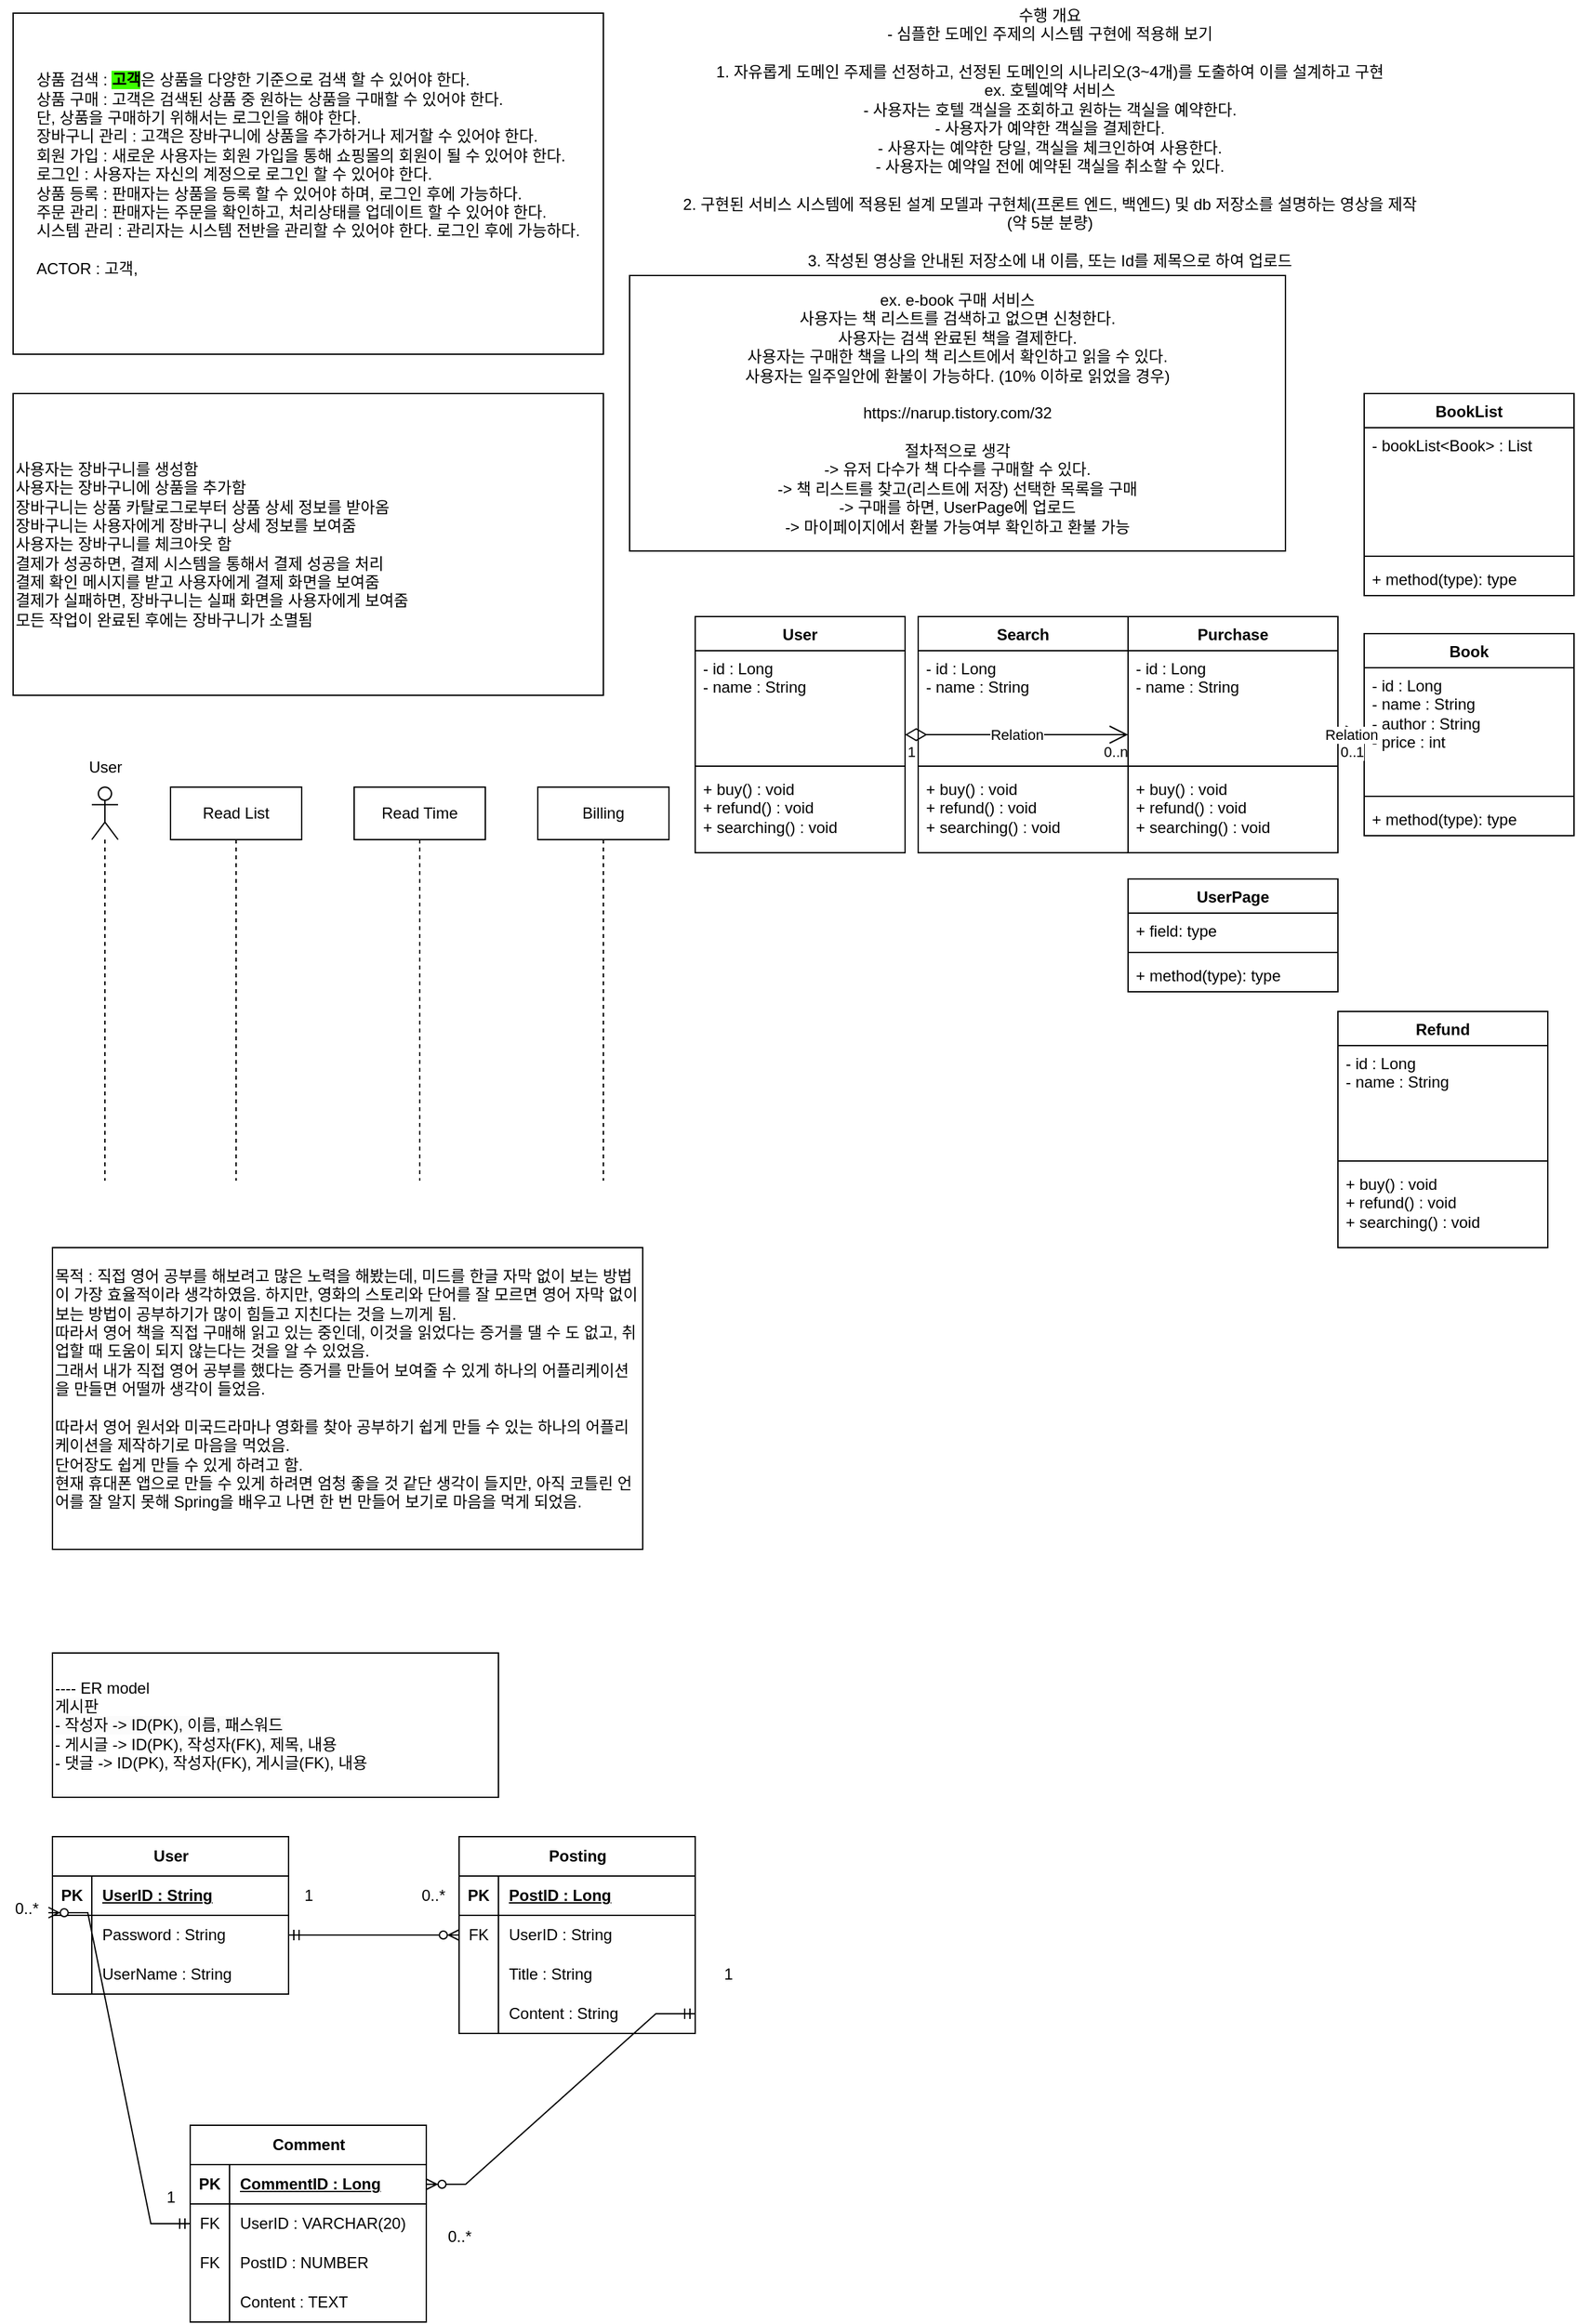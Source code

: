 <mxfile version="22.1.0" type="github">
  <diagram id="Ht1M8jgEwFfnCIfOTk4-" name="Page-1">
    <mxGraphModel dx="719" dy="732" grid="1" gridSize="10" guides="1" tooltips="1" connect="1" arrows="1" fold="1" page="1" pageScale="1" pageWidth="1169" pageHeight="827" math="0" shadow="0">
      <root>
        <mxCell id="0" />
        <mxCell id="1" parent="0" />
        <mxCell id="e8tlhrcb7yCJBZUDDpaf-1" value="&lt;div style=&quot;text-align: left;&quot;&gt;상품 검색 : &lt;b style=&quot;background-color: rgb(60, 255, 0);&quot;&gt;고객&lt;/b&gt;은 상품을 다양한 기준으로 검색 할 수 있어야 한다.&lt;/div&gt;&lt;div style=&quot;text-align: left;&quot;&gt;&lt;span style=&quot;background-color: initial;&quot;&gt;상품 구매 : 고객은 검색된 상품 중 원하는 상품을 구매할 수 있어야 한다.&lt;/span&gt;&lt;/div&gt;&lt;div style=&quot;text-align: left;&quot;&gt;&lt;span style=&quot;background-color: initial;&quot;&gt;단, 상품을 구매하기 위해서는 로그인을 해야 한다.&lt;/span&gt;&lt;/div&gt;&lt;div style=&quot;text-align: left;&quot;&gt;&lt;span style=&quot;background-color: initial;&quot;&gt;장바구니 관리 : 고객은 장바구니에 상품을 추가하거나 제거할 수 있어야 한다.&lt;/span&gt;&lt;/div&gt;&lt;div style=&quot;text-align: left;&quot;&gt;&lt;span style=&quot;background-color: initial;&quot;&gt;회원 가입 : 새로운 사용자는 회원 가입을 통해 쇼핑몰의 회원이 될 수 있어야 한다.&lt;/span&gt;&lt;/div&gt;&lt;div style=&quot;text-align: left;&quot;&gt;&lt;span style=&quot;background-color: initial;&quot;&gt;로그인 : 사용자는 자신의 계정으로 로그인 할 수 있어야 한다.&lt;/span&gt;&lt;/div&gt;&lt;div style=&quot;text-align: left;&quot;&gt;&lt;span style=&quot;background-color: initial;&quot;&gt;상품 등록 : 판매자는 상품을 등록 할 수 있어야 하며, 로그인 후에 가능하다.&lt;/span&gt;&lt;/div&gt;&lt;div style=&quot;text-align: left;&quot;&gt;주문 관리 : 판매자는 주문을 확인하고, 처리상태를 업데이트 할 수 있어야 한다.&lt;/div&gt;&lt;div style=&quot;text-align: left;&quot;&gt;시스템 관리 : 관리자는 시스템 전반을 관리할 수 있어야 한다. 로그인 후에 가능하다.&lt;/div&gt;&lt;div style=&quot;text-align: left;&quot;&gt;&lt;br&gt;&lt;/div&gt;&lt;div style=&quot;text-align: left;&quot;&gt;ACTOR : 고객,&amp;nbsp;&lt;/div&gt;&lt;div style=&quot;text-align: left;&quot;&gt;&lt;br&gt;&lt;/div&gt;" style="rounded=0;whiteSpace=wrap;html=1;" parent="1" vertex="1">
          <mxGeometry x="50" y="70" width="450" height="260" as="geometry" />
        </mxCell>
        <mxCell id="F7ZJ-oB4ErmjxCCrG8rz-1" value="&lt;div style=&quot;&quot;&gt;&lt;span style=&quot;background-color: initial;&quot;&gt;사용자는 장바구니를 생성함&lt;/span&gt;&lt;/div&gt;&lt;div style=&quot;&quot;&gt;&lt;span style=&quot;background-color: initial;&quot;&gt;사용자는 장바구니에 상품을 추가함&lt;/span&gt;&lt;/div&gt;&lt;div style=&quot;&quot;&gt;&lt;span style=&quot;background-color: initial;&quot;&gt;장바구니는 상품 카탈로그로부터 상품 상세 정보를 받아옴&lt;/span&gt;&lt;/div&gt;&lt;div style=&quot;&quot;&gt;&lt;span style=&quot;background-color: initial;&quot;&gt;장바구니는 사용자에게 장바구니 상세 정보를 보여줌&lt;/span&gt;&lt;/div&gt;&lt;div style=&quot;&quot;&gt;&lt;span style=&quot;background-color: initial;&quot;&gt;사용자는 장바구니를 체크아웃 함&lt;/span&gt;&lt;/div&gt;&lt;div style=&quot;&quot;&gt;&lt;span style=&quot;background-color: initial;&quot;&gt;결제가 성공하면, 결제 시스템을 통해서 결제 성공을 처리&lt;/span&gt;&lt;/div&gt;&lt;div style=&quot;&quot;&gt;&lt;span style=&quot;background-color: initial;&quot;&gt;결제 확인 메시지를 받고 사용자에게 결제 화면을 보여줌&lt;/span&gt;&lt;/div&gt;&lt;div style=&quot;&quot;&gt;&lt;span style=&quot;background-color: initial;&quot;&gt;결제가 실패하면, 장바구니는 실패 화면을 사용자에게 보여줌&lt;/span&gt;&lt;/div&gt;&lt;div style=&quot;&quot;&gt;&lt;span style=&quot;background-color: initial;&quot;&gt;모든 작업이 완료된 후에는 장바구니가 소멸됨&lt;/span&gt;&lt;/div&gt;" style="rounded=0;whiteSpace=wrap;html=1;align=left;" parent="1" vertex="1">
          <mxGeometry x="50" y="360" width="450" height="230" as="geometry" />
        </mxCell>
        <mxCell id="F7ZJ-oB4ErmjxCCrG8rz-2" value="" style="shape=umlLifeline;perimeter=lifelinePerimeter;whiteSpace=wrap;html=1;container=1;dropTarget=0;collapsible=0;recursiveResize=0;outlineConnect=0;portConstraint=eastwest;newEdgeStyle={&quot;curved&quot;:0,&quot;rounded&quot;:0};participant=umlActor;" parent="1" vertex="1">
          <mxGeometry x="110" y="660" width="20" height="300" as="geometry" />
        </mxCell>
        <mxCell id="F7ZJ-oB4ErmjxCCrG8rz-3" value="User" style="text;html=1;align=center;verticalAlign=middle;resizable=0;points=[];autosize=1;strokeColor=none;fillColor=none;" parent="1" vertex="1">
          <mxGeometry x="95" y="630" width="50" height="30" as="geometry" />
        </mxCell>
        <mxCell id="F7ZJ-oB4ErmjxCCrG8rz-4" value="Read List" style="shape=umlLifeline;perimeter=lifelinePerimeter;whiteSpace=wrap;html=1;container=1;dropTarget=0;collapsible=0;recursiveResize=0;outlineConnect=0;portConstraint=eastwest;newEdgeStyle={&quot;curved&quot;:0,&quot;rounded&quot;:0};" parent="1" vertex="1">
          <mxGeometry x="170" y="660" width="100" height="300" as="geometry" />
        </mxCell>
        <mxCell id="F7ZJ-oB4ErmjxCCrG8rz-5" value="Read Time" style="shape=umlLifeline;perimeter=lifelinePerimeter;whiteSpace=wrap;html=1;container=1;dropTarget=0;collapsible=0;recursiveResize=0;outlineConnect=0;portConstraint=eastwest;newEdgeStyle={&quot;curved&quot;:0,&quot;rounded&quot;:0};" parent="1" vertex="1">
          <mxGeometry x="310" y="660" width="100" height="300" as="geometry" />
        </mxCell>
        <mxCell id="F7ZJ-oB4ErmjxCCrG8rz-6" value="Billing" style="shape=umlLifeline;perimeter=lifelinePerimeter;whiteSpace=wrap;html=1;container=1;dropTarget=0;collapsible=0;recursiveResize=0;outlineConnect=0;portConstraint=eastwest;newEdgeStyle={&quot;curved&quot;:0,&quot;rounded&quot;:0};" parent="1" vertex="1">
          <mxGeometry x="450" y="660" width="100" height="300" as="geometry" />
        </mxCell>
        <mxCell id="F7ZJ-oB4ErmjxCCrG8rz-7" value="&lt;div style=&quot;&quot;&gt;&lt;span style=&quot;background-color: initial;&quot;&gt;목적 : 직접 영어 공부를 해보려고 많은 노력을 해봤는데, 미드를 한글 자막 없이 보는 방법이 가장 효율적이라 생각하였음. 하지만, 영화의 스토리와 단어를 잘 모르면 영어 자막 없이 보는 방법이 공부하기가 많이 힘들고 지친다는 것을 느끼게 됨.&lt;/span&gt;&lt;br&gt;&lt;/div&gt;&lt;div style=&quot;&quot;&gt;따라서 영어 책을 직접 구매해 읽고 있는 중인데, 이것을 읽었다는 증거를 댈 수 도 없고, 취업할 때 도움이 되지 않는다는 것을 알 수 있었음.&lt;/div&gt;&lt;div style=&quot;&quot;&gt;그래서 내가 직접 영어 공부를 했다는 증거를 만들어 보여줄 수 있게 하나의 어플리케이션을 만들면 어떨까 생각이 들었음.&lt;/div&gt;&lt;div style=&quot;&quot;&gt;&lt;br&gt;&lt;/div&gt;&lt;div style=&quot;&quot;&gt;따라서 영어 원서와 미국드라마나 영화를 찾아 공부하기 쉽게 만들 수 있는 하나의 어플리케이션을 제작하기로 마음을 먹었음.&lt;/div&gt;&lt;div style=&quot;&quot;&gt;단어장도 쉽게 만들 수 있게 하려고 함.&lt;/div&gt;&lt;div style=&quot;&quot;&gt;현재 휴대폰 앱으로 만들 수 있게 하려면 엄청 좋을 것 같단 생각이 들지만, 아직 코틀린 언어를 잘 알지 못해 Spring을 배우고 나면 한 번 만들어 보기로 마음을 먹게 되었음.&lt;/div&gt;&lt;div style=&quot;&quot;&gt;&lt;br&gt;&lt;/div&gt;" style="rounded=0;whiteSpace=wrap;html=1;align=left;" parent="1" vertex="1">
          <mxGeometry x="80" y="1011" width="450" height="230" as="geometry" />
        </mxCell>
        <mxCell id="a514tV2Zasep0FcYqCBT-2" value="---- ER model&lt;br&gt;&lt;span style=&quot;color: rgb(0, 0, 0); font-family: Helvetica; font-size: 12px; font-style: normal; font-variant-ligatures: normal; font-variant-caps: normal; font-weight: 400; letter-spacing: normal; orphans: 2; text-indent: 0px; text-transform: none; widows: 2; word-spacing: 0px; -webkit-text-stroke-width: 0px; background-color: rgb(251, 251, 251); text-decoration-thickness: initial; text-decoration-style: initial; text-decoration-color: initial; float: none; display: inline !important;&quot;&gt;게시판&lt;br&gt;- 작성자 -&amp;gt; ID(PK), 이름, 패스워드&lt;/span&gt;&lt;br&gt;- 게시글 -&amp;gt; ID(PK), 작성자(FK), 제목, 내용&lt;br&gt;- 댓글 -&amp;gt; ID(PK), 작성자(FK), 게시글(FK), 내용" style="whiteSpace=wrap;html=1;align=left;" parent="1" vertex="1">
          <mxGeometry x="80" y="1320" width="340" height="110" as="geometry" />
        </mxCell>
        <mxCell id="a514tV2Zasep0FcYqCBT-3" value="User" style="shape=table;startSize=30;container=1;collapsible=1;childLayout=tableLayout;fixedRows=1;rowLines=0;fontStyle=1;align=center;resizeLast=1;html=1;" parent="1" vertex="1">
          <mxGeometry x="80" y="1460" width="180" height="120" as="geometry" />
        </mxCell>
        <mxCell id="a514tV2Zasep0FcYqCBT-4" value="" style="shape=tableRow;horizontal=0;startSize=0;swimlaneHead=0;swimlaneBody=0;fillColor=none;collapsible=0;dropTarget=0;points=[[0,0.5],[1,0.5]];portConstraint=eastwest;top=0;left=0;right=0;bottom=1;" parent="a514tV2Zasep0FcYqCBT-3" vertex="1">
          <mxGeometry y="30" width="180" height="30" as="geometry" />
        </mxCell>
        <mxCell id="a514tV2Zasep0FcYqCBT-5" value="PK" style="shape=partialRectangle;connectable=0;fillColor=none;top=0;left=0;bottom=0;right=0;fontStyle=1;overflow=hidden;whiteSpace=wrap;html=1;" parent="a514tV2Zasep0FcYqCBT-4" vertex="1">
          <mxGeometry width="30" height="30" as="geometry">
            <mxRectangle width="30" height="30" as="alternateBounds" />
          </mxGeometry>
        </mxCell>
        <mxCell id="a514tV2Zasep0FcYqCBT-6" value="UserID : String" style="shape=partialRectangle;connectable=0;fillColor=none;top=0;left=0;bottom=0;right=0;align=left;spacingLeft=6;fontStyle=5;overflow=hidden;whiteSpace=wrap;html=1;" parent="a514tV2Zasep0FcYqCBT-4" vertex="1">
          <mxGeometry x="30" width="150" height="30" as="geometry">
            <mxRectangle width="150" height="30" as="alternateBounds" />
          </mxGeometry>
        </mxCell>
        <mxCell id="a514tV2Zasep0FcYqCBT-7" value="" style="shape=tableRow;horizontal=0;startSize=0;swimlaneHead=0;swimlaneBody=0;fillColor=none;collapsible=0;dropTarget=0;points=[[0,0.5],[1,0.5]];portConstraint=eastwest;top=0;left=0;right=0;bottom=0;" parent="a514tV2Zasep0FcYqCBT-3" vertex="1">
          <mxGeometry y="60" width="180" height="30" as="geometry" />
        </mxCell>
        <mxCell id="a514tV2Zasep0FcYqCBT-8" value="" style="shape=partialRectangle;connectable=0;fillColor=none;top=0;left=0;bottom=0;right=0;editable=1;overflow=hidden;whiteSpace=wrap;html=1;" parent="a514tV2Zasep0FcYqCBT-7" vertex="1">
          <mxGeometry width="30" height="30" as="geometry">
            <mxRectangle width="30" height="30" as="alternateBounds" />
          </mxGeometry>
        </mxCell>
        <mxCell id="a514tV2Zasep0FcYqCBT-9" value="Password : String" style="shape=partialRectangle;connectable=0;fillColor=none;top=0;left=0;bottom=0;right=0;align=left;spacingLeft=6;overflow=hidden;whiteSpace=wrap;html=1;" parent="a514tV2Zasep0FcYqCBT-7" vertex="1">
          <mxGeometry x="30" width="150" height="30" as="geometry">
            <mxRectangle width="150" height="30" as="alternateBounds" />
          </mxGeometry>
        </mxCell>
        <mxCell id="a514tV2Zasep0FcYqCBT-10" value="" style="shape=tableRow;horizontal=0;startSize=0;swimlaneHead=0;swimlaneBody=0;fillColor=none;collapsible=0;dropTarget=0;points=[[0,0.5],[1,0.5]];portConstraint=eastwest;top=0;left=0;right=0;bottom=0;" parent="a514tV2Zasep0FcYqCBT-3" vertex="1">
          <mxGeometry y="90" width="180" height="30" as="geometry" />
        </mxCell>
        <mxCell id="a514tV2Zasep0FcYqCBT-11" value="" style="shape=partialRectangle;connectable=0;fillColor=none;top=0;left=0;bottom=0;right=0;editable=1;overflow=hidden;whiteSpace=wrap;html=1;" parent="a514tV2Zasep0FcYqCBT-10" vertex="1">
          <mxGeometry width="30" height="30" as="geometry">
            <mxRectangle width="30" height="30" as="alternateBounds" />
          </mxGeometry>
        </mxCell>
        <mxCell id="a514tV2Zasep0FcYqCBT-12" value="UserName : String" style="shape=partialRectangle;connectable=0;fillColor=none;top=0;left=0;bottom=0;right=0;align=left;spacingLeft=6;overflow=hidden;whiteSpace=wrap;html=1;" parent="a514tV2Zasep0FcYqCBT-10" vertex="1">
          <mxGeometry x="30" width="150" height="30" as="geometry">
            <mxRectangle width="150" height="30" as="alternateBounds" />
          </mxGeometry>
        </mxCell>
        <mxCell id="a514tV2Zasep0FcYqCBT-19" value="Posting" style="shape=table;startSize=30;container=1;collapsible=1;childLayout=tableLayout;fixedRows=1;rowLines=0;fontStyle=1;align=center;resizeLast=1;html=1;" parent="1" vertex="1">
          <mxGeometry x="390" y="1460" width="180" height="150" as="geometry" />
        </mxCell>
        <mxCell id="a514tV2Zasep0FcYqCBT-20" value="" style="shape=tableRow;horizontal=0;startSize=0;swimlaneHead=0;swimlaneBody=0;fillColor=none;collapsible=0;dropTarget=0;points=[[0,0.5],[1,0.5]];portConstraint=eastwest;top=0;left=0;right=0;bottom=1;" parent="a514tV2Zasep0FcYqCBT-19" vertex="1">
          <mxGeometry y="30" width="180" height="30" as="geometry" />
        </mxCell>
        <mxCell id="a514tV2Zasep0FcYqCBT-21" value="PK" style="shape=partialRectangle;connectable=0;fillColor=none;top=0;left=0;bottom=0;right=0;fontStyle=1;overflow=hidden;whiteSpace=wrap;html=1;" parent="a514tV2Zasep0FcYqCBT-20" vertex="1">
          <mxGeometry width="30" height="30" as="geometry">
            <mxRectangle width="30" height="30" as="alternateBounds" />
          </mxGeometry>
        </mxCell>
        <mxCell id="a514tV2Zasep0FcYqCBT-22" value="PostID : Long" style="shape=partialRectangle;connectable=0;fillColor=none;top=0;left=0;bottom=0;right=0;align=left;spacingLeft=6;fontStyle=5;overflow=hidden;whiteSpace=wrap;html=1;" parent="a514tV2Zasep0FcYqCBT-20" vertex="1">
          <mxGeometry x="30" width="150" height="30" as="geometry">
            <mxRectangle width="150" height="30" as="alternateBounds" />
          </mxGeometry>
        </mxCell>
        <mxCell id="a514tV2Zasep0FcYqCBT-23" value="" style="shape=tableRow;horizontal=0;startSize=0;swimlaneHead=0;swimlaneBody=0;fillColor=none;collapsible=0;dropTarget=0;points=[[0,0.5],[1,0.5]];portConstraint=eastwest;top=0;left=0;right=0;bottom=0;" parent="a514tV2Zasep0FcYqCBT-19" vertex="1">
          <mxGeometry y="60" width="180" height="30" as="geometry" />
        </mxCell>
        <mxCell id="a514tV2Zasep0FcYqCBT-24" value="FK" style="shape=partialRectangle;connectable=0;fillColor=none;top=0;left=0;bottom=0;right=0;editable=1;overflow=hidden;whiteSpace=wrap;html=1;" parent="a514tV2Zasep0FcYqCBT-23" vertex="1">
          <mxGeometry width="30" height="30" as="geometry">
            <mxRectangle width="30" height="30" as="alternateBounds" />
          </mxGeometry>
        </mxCell>
        <mxCell id="a514tV2Zasep0FcYqCBT-25" value="UserID : String" style="shape=partialRectangle;connectable=0;fillColor=none;top=0;left=0;bottom=0;right=0;align=left;spacingLeft=6;overflow=hidden;whiteSpace=wrap;html=1;" parent="a514tV2Zasep0FcYqCBT-23" vertex="1">
          <mxGeometry x="30" width="150" height="30" as="geometry">
            <mxRectangle width="150" height="30" as="alternateBounds" />
          </mxGeometry>
        </mxCell>
        <mxCell id="a514tV2Zasep0FcYqCBT-26" value="" style="shape=tableRow;horizontal=0;startSize=0;swimlaneHead=0;swimlaneBody=0;fillColor=none;collapsible=0;dropTarget=0;points=[[0,0.5],[1,0.5]];portConstraint=eastwest;top=0;left=0;right=0;bottom=0;" parent="a514tV2Zasep0FcYqCBT-19" vertex="1">
          <mxGeometry y="90" width="180" height="30" as="geometry" />
        </mxCell>
        <mxCell id="a514tV2Zasep0FcYqCBT-27" value="" style="shape=partialRectangle;connectable=0;fillColor=none;top=0;left=0;bottom=0;right=0;editable=1;overflow=hidden;whiteSpace=wrap;html=1;" parent="a514tV2Zasep0FcYqCBT-26" vertex="1">
          <mxGeometry width="30" height="30" as="geometry">
            <mxRectangle width="30" height="30" as="alternateBounds" />
          </mxGeometry>
        </mxCell>
        <mxCell id="a514tV2Zasep0FcYqCBT-28" value="Title : String" style="shape=partialRectangle;connectable=0;fillColor=none;top=0;left=0;bottom=0;right=0;align=left;spacingLeft=6;overflow=hidden;whiteSpace=wrap;html=1;" parent="a514tV2Zasep0FcYqCBT-26" vertex="1">
          <mxGeometry x="30" width="150" height="30" as="geometry">
            <mxRectangle width="150" height="30" as="alternateBounds" />
          </mxGeometry>
        </mxCell>
        <mxCell id="a514tV2Zasep0FcYqCBT-29" style="shape=tableRow;horizontal=0;startSize=0;swimlaneHead=0;swimlaneBody=0;fillColor=none;collapsible=0;dropTarget=0;points=[[0,0.5],[1,0.5]];portConstraint=eastwest;top=0;left=0;right=0;bottom=0;" parent="a514tV2Zasep0FcYqCBT-19" vertex="1">
          <mxGeometry y="120" width="180" height="30" as="geometry" />
        </mxCell>
        <mxCell id="a514tV2Zasep0FcYqCBT-30" style="shape=partialRectangle;connectable=0;fillColor=none;top=0;left=0;bottom=0;right=0;editable=1;overflow=hidden;whiteSpace=wrap;html=1;" parent="a514tV2Zasep0FcYqCBT-29" vertex="1">
          <mxGeometry width="30" height="30" as="geometry">
            <mxRectangle width="30" height="30" as="alternateBounds" />
          </mxGeometry>
        </mxCell>
        <mxCell id="a514tV2Zasep0FcYqCBT-31" value="Content : String" style="shape=partialRectangle;connectable=0;fillColor=none;top=0;left=0;bottom=0;right=0;align=left;spacingLeft=6;overflow=hidden;whiteSpace=wrap;html=1;" parent="a514tV2Zasep0FcYqCBT-29" vertex="1">
          <mxGeometry x="30" width="150" height="30" as="geometry">
            <mxRectangle width="150" height="30" as="alternateBounds" />
          </mxGeometry>
        </mxCell>
        <mxCell id="a514tV2Zasep0FcYqCBT-32" value="Comment" style="shape=table;startSize=30;container=1;collapsible=1;childLayout=tableLayout;fixedRows=1;rowLines=0;fontStyle=1;align=center;resizeLast=1;html=1;" parent="1" vertex="1">
          <mxGeometry x="185" y="1680" width="180" height="150" as="geometry" />
        </mxCell>
        <mxCell id="a514tV2Zasep0FcYqCBT-33" value="" style="shape=tableRow;horizontal=0;startSize=0;swimlaneHead=0;swimlaneBody=0;fillColor=none;collapsible=0;dropTarget=0;points=[[0,0.5],[1,0.5]];portConstraint=eastwest;top=0;left=0;right=0;bottom=1;" parent="a514tV2Zasep0FcYqCBT-32" vertex="1">
          <mxGeometry y="30" width="180" height="30" as="geometry" />
        </mxCell>
        <mxCell id="a514tV2Zasep0FcYqCBT-34" value="PK" style="shape=partialRectangle;connectable=0;fillColor=none;top=0;left=0;bottom=0;right=0;fontStyle=1;overflow=hidden;whiteSpace=wrap;html=1;" parent="a514tV2Zasep0FcYqCBT-33" vertex="1">
          <mxGeometry width="30" height="30" as="geometry">
            <mxRectangle width="30" height="30" as="alternateBounds" />
          </mxGeometry>
        </mxCell>
        <mxCell id="a514tV2Zasep0FcYqCBT-35" value="CommentID : Long&lt;span style=&quot;white-space: pre;&quot;&gt;&#x9;&lt;/span&gt;" style="shape=partialRectangle;connectable=0;fillColor=none;top=0;left=0;bottom=0;right=0;align=left;spacingLeft=6;fontStyle=5;overflow=hidden;whiteSpace=wrap;html=1;" parent="a514tV2Zasep0FcYqCBT-33" vertex="1">
          <mxGeometry x="30" width="150" height="30" as="geometry">
            <mxRectangle width="150" height="30" as="alternateBounds" />
          </mxGeometry>
        </mxCell>
        <mxCell id="a514tV2Zasep0FcYqCBT-36" value="" style="shape=tableRow;horizontal=0;startSize=0;swimlaneHead=0;swimlaneBody=0;fillColor=none;collapsible=0;dropTarget=0;points=[[0,0.5],[1,0.5]];portConstraint=eastwest;top=0;left=0;right=0;bottom=0;" parent="a514tV2Zasep0FcYqCBT-32" vertex="1">
          <mxGeometry y="60" width="180" height="30" as="geometry" />
        </mxCell>
        <mxCell id="a514tV2Zasep0FcYqCBT-37" value="FK" style="shape=partialRectangle;connectable=0;fillColor=none;top=0;left=0;bottom=0;right=0;editable=1;overflow=hidden;whiteSpace=wrap;html=1;" parent="a514tV2Zasep0FcYqCBT-36" vertex="1">
          <mxGeometry width="30" height="30" as="geometry">
            <mxRectangle width="30" height="30" as="alternateBounds" />
          </mxGeometry>
        </mxCell>
        <mxCell id="a514tV2Zasep0FcYqCBT-38" value="UserID : VARCHAR(20)" style="shape=partialRectangle;connectable=0;fillColor=none;top=0;left=0;bottom=0;right=0;align=left;spacingLeft=6;overflow=hidden;whiteSpace=wrap;html=1;" parent="a514tV2Zasep0FcYqCBT-36" vertex="1">
          <mxGeometry x="30" width="150" height="30" as="geometry">
            <mxRectangle width="150" height="30" as="alternateBounds" />
          </mxGeometry>
        </mxCell>
        <mxCell id="a514tV2Zasep0FcYqCBT-39" value="" style="shape=tableRow;horizontal=0;startSize=0;swimlaneHead=0;swimlaneBody=0;fillColor=none;collapsible=0;dropTarget=0;points=[[0,0.5],[1,0.5]];portConstraint=eastwest;top=0;left=0;right=0;bottom=0;" parent="a514tV2Zasep0FcYqCBT-32" vertex="1">
          <mxGeometry y="90" width="180" height="30" as="geometry" />
        </mxCell>
        <mxCell id="a514tV2Zasep0FcYqCBT-40" value="FK" style="shape=partialRectangle;connectable=0;fillColor=none;top=0;left=0;bottom=0;right=0;editable=1;overflow=hidden;whiteSpace=wrap;html=1;" parent="a514tV2Zasep0FcYqCBT-39" vertex="1">
          <mxGeometry width="30" height="30" as="geometry">
            <mxRectangle width="30" height="30" as="alternateBounds" />
          </mxGeometry>
        </mxCell>
        <mxCell id="a514tV2Zasep0FcYqCBT-41" value="PostID : NUMBER" style="shape=partialRectangle;connectable=0;fillColor=none;top=0;left=0;bottom=0;right=0;align=left;spacingLeft=6;overflow=hidden;whiteSpace=wrap;html=1;" parent="a514tV2Zasep0FcYqCBT-39" vertex="1">
          <mxGeometry x="30" width="150" height="30" as="geometry">
            <mxRectangle width="150" height="30" as="alternateBounds" />
          </mxGeometry>
        </mxCell>
        <mxCell id="a514tV2Zasep0FcYqCBT-42" value="" style="shape=tableRow;horizontal=0;startSize=0;swimlaneHead=0;swimlaneBody=0;fillColor=none;collapsible=0;dropTarget=0;points=[[0,0.5],[1,0.5]];portConstraint=eastwest;top=0;left=0;right=0;bottom=0;" parent="a514tV2Zasep0FcYqCBT-32" vertex="1">
          <mxGeometry y="120" width="180" height="30" as="geometry" />
        </mxCell>
        <mxCell id="a514tV2Zasep0FcYqCBT-43" value="" style="shape=partialRectangle;connectable=0;fillColor=none;top=0;left=0;bottom=0;right=0;editable=1;overflow=hidden;whiteSpace=wrap;html=1;" parent="a514tV2Zasep0FcYqCBT-42" vertex="1">
          <mxGeometry width="30" height="30" as="geometry">
            <mxRectangle width="30" height="30" as="alternateBounds" />
          </mxGeometry>
        </mxCell>
        <mxCell id="a514tV2Zasep0FcYqCBT-44" value="Content : TEXT" style="shape=partialRectangle;connectable=0;fillColor=none;top=0;left=0;bottom=0;right=0;align=left;spacingLeft=6;overflow=hidden;whiteSpace=wrap;html=1;" parent="a514tV2Zasep0FcYqCBT-42" vertex="1">
          <mxGeometry x="30" width="150" height="30" as="geometry">
            <mxRectangle width="150" height="30" as="alternateBounds" />
          </mxGeometry>
        </mxCell>
        <mxCell id="a514tV2Zasep0FcYqCBT-45" value="0..*" style="text;html=1;align=center;verticalAlign=middle;resizable=0;points=[];autosize=1;strokeColor=none;fillColor=none;" parent="1" vertex="1">
          <mxGeometry x="350" y="1490" width="40" height="30" as="geometry" />
        </mxCell>
        <mxCell id="a514tV2Zasep0FcYqCBT-46" value="1" style="text;html=1;align=center;verticalAlign=middle;resizable=0;points=[];autosize=1;strokeColor=none;fillColor=none;" parent="1" vertex="1">
          <mxGeometry x="260" y="1490" width="30" height="30" as="geometry" />
        </mxCell>
        <mxCell id="a514tV2Zasep0FcYqCBT-47" value="" style="edgeStyle=entityRelationEdgeStyle;fontSize=12;html=1;endArrow=ERzeroToMany;startArrow=ERmandOne;rounded=0;exitX=1;exitY=0.5;exitDx=0;exitDy=0;entryX=0;entryY=0.5;entryDx=0;entryDy=0;" parent="1" source="a514tV2Zasep0FcYqCBT-7" target="a514tV2Zasep0FcYqCBT-23" edge="1">
          <mxGeometry width="100" height="100" relative="1" as="geometry">
            <mxPoint x="290" y="1610" as="sourcePoint" />
            <mxPoint x="390" y="1510" as="targetPoint" />
          </mxGeometry>
        </mxCell>
        <mxCell id="a514tV2Zasep0FcYqCBT-48" value="0..*" style="text;html=1;align=center;verticalAlign=middle;resizable=0;points=[];autosize=1;strokeColor=none;fillColor=none;" parent="1" vertex="1">
          <mxGeometry x="370" y="1750" width="40" height="30" as="geometry" />
        </mxCell>
        <mxCell id="a514tV2Zasep0FcYqCBT-49" value="1" style="text;html=1;align=center;verticalAlign=middle;resizable=0;points=[];autosize=1;strokeColor=none;fillColor=none;" parent="1" vertex="1">
          <mxGeometry x="580" y="1550" width="30" height="30" as="geometry" />
        </mxCell>
        <mxCell id="a514tV2Zasep0FcYqCBT-50" value="" style="edgeStyle=entityRelationEdgeStyle;fontSize=12;html=1;endArrow=ERzeroToMany;startArrow=ERmandOne;rounded=0;exitX=1;exitY=0.5;exitDx=0;exitDy=0;entryX=1;entryY=0.5;entryDx=0;entryDy=0;" parent="1" source="a514tV2Zasep0FcYqCBT-29" target="a514tV2Zasep0FcYqCBT-33" edge="1">
          <mxGeometry width="100" height="100" relative="1" as="geometry">
            <mxPoint x="270" y="1545" as="sourcePoint" />
            <mxPoint x="400" y="1545" as="targetPoint" />
            <Array as="points">
              <mxPoint x="610" y="1630" />
              <mxPoint x="580" y="1630" />
              <mxPoint x="370" y="1750" />
              <mxPoint x="530" y="1680" />
              <mxPoint x="480" y="1680" />
              <mxPoint x="480" y="1680" />
            </Array>
          </mxGeometry>
        </mxCell>
        <mxCell id="a514tV2Zasep0FcYqCBT-51" value="" style="edgeStyle=entityRelationEdgeStyle;fontSize=12;html=1;endArrow=ERzeroToMany;startArrow=ERmandOne;rounded=0;exitX=0;exitY=0.5;exitDx=0;exitDy=0;entryX=-0.017;entryY=-0.067;entryDx=0;entryDy=0;entryPerimeter=0;" parent="1" source="a514tV2Zasep0FcYqCBT-36" target="a514tV2Zasep0FcYqCBT-7" edge="1">
          <mxGeometry width="100" height="100" relative="1" as="geometry">
            <mxPoint x="270" y="1545" as="sourcePoint" />
            <mxPoint x="70" y="1510" as="targetPoint" />
            <Array as="points">
              <mxPoint x="70" y="1520" />
              <mxPoint y="1660" />
            </Array>
          </mxGeometry>
        </mxCell>
        <mxCell id="a514tV2Zasep0FcYqCBT-53" value="1" style="text;html=1;align=center;verticalAlign=middle;resizable=0;points=[];autosize=1;strokeColor=none;fillColor=none;" parent="1" vertex="1">
          <mxGeometry x="155" y="1720" width="30" height="30" as="geometry" />
        </mxCell>
        <mxCell id="a514tV2Zasep0FcYqCBT-54" value="0..*" style="text;html=1;align=center;verticalAlign=middle;resizable=0;points=[];autosize=1;strokeColor=none;fillColor=none;" parent="1" vertex="1">
          <mxGeometry x="40" y="1500" width="40" height="30" as="geometry" />
        </mxCell>
        <mxCell id="3CcM--OLe3_anBQ2hIXr-1" value="수행 개요&lt;br&gt;- 심플한 도메인 주제의 시스템 구현에 적용해 보기&lt;br&gt;&lt;br&gt;1. 자유롭게 도메인 주제를 선정하고, 선정된 도메인의 시나리오(3~4개)를 도출하여 이를 설계하고 구현&lt;br&gt;ex. 호텔예약 서비스&lt;br&gt;- 사용자는 호텔 객실을 조회하고 원하는 객실을 예약한다.&lt;br&gt;- 사용자가 예약한 객실을 결제한다.&lt;br&gt;- 사용자는 예약한 당일, 객실을 체크인하여 사용한다.&lt;br&gt;- 사용자는 예약일 전에 예약된 객실을 취소할 수 있다.&lt;br&gt;&lt;br&gt;2. 구현된 서비스 시스템에 적용된 설계 모델과 구현체(프론트 엔드, 백엔드) 및 db 저장소를 설명하는 영상을 제작&lt;br&gt;(약 5분 분량)&lt;br&gt;&lt;br&gt;3. 작성된 영상을 안내된 저장소에 내 이름, 또는 Id를 제목으로 하여 업로드&lt;br&gt;" style="text;html=1;align=center;verticalAlign=middle;resizable=0;points=[];autosize=1;strokeColor=none;fillColor=none;" parent="1" vertex="1">
          <mxGeometry x="530" y="60" width="620" height="210" as="geometry" />
        </mxCell>
        <mxCell id="3CcM--OLe3_anBQ2hIXr-2" value="ex. e-book 구매 서비스&lt;br&gt;사용자는 책 리스트를 검색하고 없으면 신청한다.&lt;br&gt;사용자는 검색 완료된 책을 결제한다.&lt;br&gt;사용자는 구매한 책을 나의 책 리스트에서 확인하고 읽을 수 있다.&lt;br&gt;사용자는 일주일안에 환불이 가능하다. (10% 이하로 읽었을 경우)&lt;br&gt;&lt;br&gt;https://narup.tistory.com/32&lt;br&gt;&lt;br&gt;절차적으로 생각&lt;br&gt;-&amp;gt; 유저 다수가 책 다수를 구매할 수 있다.&lt;br&gt;-&amp;gt; 책 리스트를 찾고(리스트에 저장) 선택한 목록을 구매&lt;br&gt;-&amp;gt; 구매를 하면, UserPage에 업로드&lt;br&gt;-&amp;gt; 마이페이지에서 환불 가능여부 확인하고 환불 가능" style="rounded=0;whiteSpace=wrap;html=1;" parent="1" vertex="1">
          <mxGeometry x="520" y="270" width="500" height="210" as="geometry" />
        </mxCell>
        <mxCell id="3CcM--OLe3_anBQ2hIXr-3" value="User" style="swimlane;fontStyle=1;align=center;verticalAlign=top;childLayout=stackLayout;horizontal=1;startSize=26;horizontalStack=0;resizeParent=1;resizeParentMax=0;resizeLast=0;collapsible=1;marginBottom=0;whiteSpace=wrap;html=1;" parent="1" vertex="1">
          <mxGeometry x="570" y="530" width="160" height="180" as="geometry" />
        </mxCell>
        <mxCell id="3CcM--OLe3_anBQ2hIXr-4" value="- id : Long&lt;br&gt;- name : String" style="text;strokeColor=none;fillColor=none;align=left;verticalAlign=top;spacingLeft=4;spacingRight=4;overflow=hidden;rotatable=0;points=[[0,0.5],[1,0.5]];portConstraint=eastwest;whiteSpace=wrap;html=1;" parent="3CcM--OLe3_anBQ2hIXr-3" vertex="1">
          <mxGeometry y="26" width="160" height="84" as="geometry" />
        </mxCell>
        <mxCell id="3CcM--OLe3_anBQ2hIXr-5" value="" style="line;strokeWidth=1;fillColor=none;align=left;verticalAlign=middle;spacingTop=-1;spacingLeft=3;spacingRight=3;rotatable=0;labelPosition=right;points=[];portConstraint=eastwest;strokeColor=inherit;" parent="3CcM--OLe3_anBQ2hIXr-3" vertex="1">
          <mxGeometry y="110" width="160" height="8" as="geometry" />
        </mxCell>
        <mxCell id="3CcM--OLe3_anBQ2hIXr-6" value="+ buy() : void&lt;br&gt;+ refund() : void&lt;br&gt;+ searching() : void" style="text;strokeColor=none;fillColor=none;align=left;verticalAlign=top;spacingLeft=4;spacingRight=4;overflow=hidden;rotatable=0;points=[[0,0.5],[1,0.5]];portConstraint=eastwest;whiteSpace=wrap;html=1;" parent="3CcM--OLe3_anBQ2hIXr-3" vertex="1">
          <mxGeometry y="118" width="160" height="62" as="geometry" />
        </mxCell>
        <mxCell id="3CcM--OLe3_anBQ2hIXr-7" value="Book" style="swimlane;fontStyle=1;align=center;verticalAlign=top;childLayout=stackLayout;horizontal=1;startSize=26;horizontalStack=0;resizeParent=1;resizeParentMax=0;resizeLast=0;collapsible=1;marginBottom=0;whiteSpace=wrap;html=1;" parent="1" vertex="1">
          <mxGeometry x="1080" y="543" width="160" height="154" as="geometry" />
        </mxCell>
        <mxCell id="3CcM--OLe3_anBQ2hIXr-8" value="- id : Long&lt;br&gt;- name : String&lt;br&gt;- author : String&lt;br&gt;- price : int" style="text;strokeColor=none;fillColor=none;align=left;verticalAlign=top;spacingLeft=4;spacingRight=4;overflow=hidden;rotatable=0;points=[[0,0.5],[1,0.5]];portConstraint=eastwest;whiteSpace=wrap;html=1;" parent="3CcM--OLe3_anBQ2hIXr-7" vertex="1">
          <mxGeometry y="26" width="160" height="94" as="geometry" />
        </mxCell>
        <mxCell id="3CcM--OLe3_anBQ2hIXr-9" value="" style="line;strokeWidth=1;fillColor=none;align=left;verticalAlign=middle;spacingTop=-1;spacingLeft=3;spacingRight=3;rotatable=0;labelPosition=right;points=[];portConstraint=eastwest;strokeColor=inherit;" parent="3CcM--OLe3_anBQ2hIXr-7" vertex="1">
          <mxGeometry y="120" width="160" height="8" as="geometry" />
        </mxCell>
        <mxCell id="3CcM--OLe3_anBQ2hIXr-10" value="+ method(type): type" style="text;strokeColor=none;fillColor=none;align=left;verticalAlign=top;spacingLeft=4;spacingRight=4;overflow=hidden;rotatable=0;points=[[0,0.5],[1,0.5]];portConstraint=eastwest;whiteSpace=wrap;html=1;" parent="3CcM--OLe3_anBQ2hIXr-7" vertex="1">
          <mxGeometry y="128" width="160" height="26" as="geometry" />
        </mxCell>
        <mxCell id="3CcM--OLe3_anBQ2hIXr-19" value="UserPage" style="swimlane;fontStyle=1;align=center;verticalAlign=top;childLayout=stackLayout;horizontal=1;startSize=26;horizontalStack=0;resizeParent=1;resizeParentMax=0;resizeLast=0;collapsible=1;marginBottom=0;whiteSpace=wrap;html=1;" parent="1" vertex="1">
          <mxGeometry x="900" y="730" width="160" height="86" as="geometry" />
        </mxCell>
        <mxCell id="3CcM--OLe3_anBQ2hIXr-20" value="+ field: type" style="text;strokeColor=none;fillColor=none;align=left;verticalAlign=top;spacingLeft=4;spacingRight=4;overflow=hidden;rotatable=0;points=[[0,0.5],[1,0.5]];portConstraint=eastwest;whiteSpace=wrap;html=1;" parent="3CcM--OLe3_anBQ2hIXr-19" vertex="1">
          <mxGeometry y="26" width="160" height="26" as="geometry" />
        </mxCell>
        <mxCell id="3CcM--OLe3_anBQ2hIXr-21" value="" style="line;strokeWidth=1;fillColor=none;align=left;verticalAlign=middle;spacingTop=-1;spacingLeft=3;spacingRight=3;rotatable=0;labelPosition=right;points=[];portConstraint=eastwest;strokeColor=inherit;" parent="3CcM--OLe3_anBQ2hIXr-19" vertex="1">
          <mxGeometry y="52" width="160" height="8" as="geometry" />
        </mxCell>
        <mxCell id="3CcM--OLe3_anBQ2hIXr-22" value="+ method(type): type" style="text;strokeColor=none;fillColor=none;align=left;verticalAlign=top;spacingLeft=4;spacingRight=4;overflow=hidden;rotatable=0;points=[[0,0.5],[1,0.5]];portConstraint=eastwest;whiteSpace=wrap;html=1;" parent="3CcM--OLe3_anBQ2hIXr-19" vertex="1">
          <mxGeometry y="60" width="160" height="26" as="geometry" />
        </mxCell>
        <mxCell id="yej_0tNhNSavkmQza8-K-5" value="BookList" style="swimlane;fontStyle=1;align=center;verticalAlign=top;childLayout=stackLayout;horizontal=1;startSize=26;horizontalStack=0;resizeParent=1;resizeParentMax=0;resizeLast=0;collapsible=1;marginBottom=0;whiteSpace=wrap;html=1;" vertex="1" parent="1">
          <mxGeometry x="1080" y="360" width="160" height="154" as="geometry" />
        </mxCell>
        <mxCell id="yej_0tNhNSavkmQza8-K-6" value="- bookList&amp;lt;Book&amp;gt; : List" style="text;strokeColor=none;fillColor=none;align=left;verticalAlign=top;spacingLeft=4;spacingRight=4;overflow=hidden;rotatable=0;points=[[0,0.5],[1,0.5]];portConstraint=eastwest;whiteSpace=wrap;html=1;" vertex="1" parent="yej_0tNhNSavkmQza8-K-5">
          <mxGeometry y="26" width="160" height="94" as="geometry" />
        </mxCell>
        <mxCell id="yej_0tNhNSavkmQza8-K-7" value="" style="line;strokeWidth=1;fillColor=none;align=left;verticalAlign=middle;spacingTop=-1;spacingLeft=3;spacingRight=3;rotatable=0;labelPosition=right;points=[];portConstraint=eastwest;strokeColor=inherit;" vertex="1" parent="yej_0tNhNSavkmQza8-K-5">
          <mxGeometry y="120" width="160" height="8" as="geometry" />
        </mxCell>
        <mxCell id="yej_0tNhNSavkmQza8-K-8" value="+ method(type): type" style="text;strokeColor=none;fillColor=none;align=left;verticalAlign=top;spacingLeft=4;spacingRight=4;overflow=hidden;rotatable=0;points=[[0,0.5],[1,0.5]];portConstraint=eastwest;whiteSpace=wrap;html=1;" vertex="1" parent="yej_0tNhNSavkmQza8-K-5">
          <mxGeometry y="128" width="160" height="26" as="geometry" />
        </mxCell>
        <mxCell id="yej_0tNhNSavkmQza8-K-10" value="Purchase" style="swimlane;fontStyle=1;align=center;verticalAlign=top;childLayout=stackLayout;horizontal=1;startSize=26;horizontalStack=0;resizeParent=1;resizeParentMax=0;resizeLast=0;collapsible=1;marginBottom=0;whiteSpace=wrap;html=1;" vertex="1" parent="1">
          <mxGeometry x="900" y="530" width="160" height="180" as="geometry" />
        </mxCell>
        <mxCell id="yej_0tNhNSavkmQza8-K-11" value="- id : Long&lt;br&gt;- name : String" style="text;strokeColor=none;fillColor=none;align=left;verticalAlign=top;spacingLeft=4;spacingRight=4;overflow=hidden;rotatable=0;points=[[0,0.5],[1,0.5]];portConstraint=eastwest;whiteSpace=wrap;html=1;" vertex="1" parent="yej_0tNhNSavkmQza8-K-10">
          <mxGeometry y="26" width="160" height="84" as="geometry" />
        </mxCell>
        <mxCell id="yej_0tNhNSavkmQza8-K-12" value="" style="line;strokeWidth=1;fillColor=none;align=left;verticalAlign=middle;spacingTop=-1;spacingLeft=3;spacingRight=3;rotatable=0;labelPosition=right;points=[];portConstraint=eastwest;strokeColor=inherit;" vertex="1" parent="yej_0tNhNSavkmQza8-K-10">
          <mxGeometry y="110" width="160" height="8" as="geometry" />
        </mxCell>
        <mxCell id="yej_0tNhNSavkmQza8-K-13" value="+ buy() : void&lt;br&gt;+ refund() : void&lt;br&gt;+ searching() : void" style="text;strokeColor=none;fillColor=none;align=left;verticalAlign=top;spacingLeft=4;spacingRight=4;overflow=hidden;rotatable=0;points=[[0,0.5],[1,0.5]];portConstraint=eastwest;whiteSpace=wrap;html=1;" vertex="1" parent="yej_0tNhNSavkmQza8-K-10">
          <mxGeometry y="118" width="160" height="62" as="geometry" />
        </mxCell>
        <mxCell id="yej_0tNhNSavkmQza8-K-14" value="Relation" style="endArrow=open;html=1;endSize=12;startArrow=diamondThin;startSize=14;startFill=0;edgeStyle=orthogonalEdgeStyle;rounded=0;" edge="1" parent="1" source="3CcM--OLe3_anBQ2hIXr-3" target="yej_0tNhNSavkmQza8-K-10">
          <mxGeometry relative="1" as="geometry">
            <mxPoint x="710" y="880" as="sourcePoint" />
            <mxPoint x="870" y="880" as="targetPoint" />
          </mxGeometry>
        </mxCell>
        <mxCell id="yej_0tNhNSavkmQza8-K-15" value="1" style="edgeLabel;resizable=0;html=1;align=left;verticalAlign=top;" connectable="0" vertex="1" parent="yej_0tNhNSavkmQza8-K-14">
          <mxGeometry x="-1" relative="1" as="geometry" />
        </mxCell>
        <mxCell id="yej_0tNhNSavkmQza8-K-16" value="0..n" style="edgeLabel;resizable=0;html=1;align=right;verticalAlign=top;" connectable="0" vertex="1" parent="yej_0tNhNSavkmQza8-K-14">
          <mxGeometry x="1" relative="1" as="geometry" />
        </mxCell>
        <mxCell id="yej_0tNhNSavkmQza8-K-17" value="Relation" style="endArrow=open;html=1;endSize=12;startArrow=diamondThin;startSize=14;startFill=0;edgeStyle=orthogonalEdgeStyle;rounded=0;" edge="1" parent="1" source="yej_0tNhNSavkmQza8-K-10" target="3CcM--OLe3_anBQ2hIXr-7">
          <mxGeometry relative="1" as="geometry">
            <mxPoint x="810" y="780" as="sourcePoint" />
            <mxPoint x="970" y="780" as="targetPoint" />
          </mxGeometry>
        </mxCell>
        <mxCell id="yej_0tNhNSavkmQza8-K-18" value="0..n" style="edgeLabel;resizable=0;html=1;align=left;verticalAlign=top;" connectable="0" vertex="1" parent="yej_0tNhNSavkmQza8-K-17">
          <mxGeometry x="-1" relative="1" as="geometry" />
        </mxCell>
        <mxCell id="yej_0tNhNSavkmQza8-K-19" value="1" style="edgeLabel;resizable=0;html=1;align=right;verticalAlign=top;" connectable="0" vertex="1" parent="yej_0tNhNSavkmQza8-K-17">
          <mxGeometry x="1" relative="1" as="geometry" />
        </mxCell>
        <mxCell id="yej_0tNhNSavkmQza8-K-20" value="Refund" style="swimlane;fontStyle=1;align=center;verticalAlign=top;childLayout=stackLayout;horizontal=1;startSize=26;horizontalStack=0;resizeParent=1;resizeParentMax=0;resizeLast=0;collapsible=1;marginBottom=0;whiteSpace=wrap;html=1;" vertex="1" parent="1">
          <mxGeometry x="1060" y="831" width="160" height="180" as="geometry" />
        </mxCell>
        <mxCell id="yej_0tNhNSavkmQza8-K-21" value="- id : Long&lt;br&gt;- name : String" style="text;strokeColor=none;fillColor=none;align=left;verticalAlign=top;spacingLeft=4;spacingRight=4;overflow=hidden;rotatable=0;points=[[0,0.5],[1,0.5]];portConstraint=eastwest;whiteSpace=wrap;html=1;" vertex="1" parent="yej_0tNhNSavkmQza8-K-20">
          <mxGeometry y="26" width="160" height="84" as="geometry" />
        </mxCell>
        <mxCell id="yej_0tNhNSavkmQza8-K-22" value="" style="line;strokeWidth=1;fillColor=none;align=left;verticalAlign=middle;spacingTop=-1;spacingLeft=3;spacingRight=3;rotatable=0;labelPosition=right;points=[];portConstraint=eastwest;strokeColor=inherit;" vertex="1" parent="yej_0tNhNSavkmQza8-K-20">
          <mxGeometry y="110" width="160" height="8" as="geometry" />
        </mxCell>
        <mxCell id="yej_0tNhNSavkmQza8-K-23" value="+ buy() : void&lt;br&gt;+ refund() : void&lt;br&gt;+ searching() : void" style="text;strokeColor=none;fillColor=none;align=left;verticalAlign=top;spacingLeft=4;spacingRight=4;overflow=hidden;rotatable=0;points=[[0,0.5],[1,0.5]];portConstraint=eastwest;whiteSpace=wrap;html=1;" vertex="1" parent="yej_0tNhNSavkmQza8-K-20">
          <mxGeometry y="118" width="160" height="62" as="geometry" />
        </mxCell>
        <mxCell id="yej_0tNhNSavkmQza8-K-24" value="Search" style="swimlane;fontStyle=1;align=center;verticalAlign=top;childLayout=stackLayout;horizontal=1;startSize=26;horizontalStack=0;resizeParent=1;resizeParentMax=0;resizeLast=0;collapsible=1;marginBottom=0;whiteSpace=wrap;html=1;" vertex="1" parent="1">
          <mxGeometry x="740" y="530" width="160" height="180" as="geometry" />
        </mxCell>
        <mxCell id="yej_0tNhNSavkmQza8-K-25" value="- id : Long&lt;br&gt;- name : String" style="text;strokeColor=none;fillColor=none;align=left;verticalAlign=top;spacingLeft=4;spacingRight=4;overflow=hidden;rotatable=0;points=[[0,0.5],[1,0.5]];portConstraint=eastwest;whiteSpace=wrap;html=1;" vertex="1" parent="yej_0tNhNSavkmQza8-K-24">
          <mxGeometry y="26" width="160" height="84" as="geometry" />
        </mxCell>
        <mxCell id="yej_0tNhNSavkmQza8-K-26" value="" style="line;strokeWidth=1;fillColor=none;align=left;verticalAlign=middle;spacingTop=-1;spacingLeft=3;spacingRight=3;rotatable=0;labelPosition=right;points=[];portConstraint=eastwest;strokeColor=inherit;" vertex="1" parent="yej_0tNhNSavkmQza8-K-24">
          <mxGeometry y="110" width="160" height="8" as="geometry" />
        </mxCell>
        <mxCell id="yej_0tNhNSavkmQza8-K-27" value="+ buy() : void&lt;br&gt;+ refund() : void&lt;br&gt;+ searching() : void" style="text;strokeColor=none;fillColor=none;align=left;verticalAlign=top;spacingLeft=4;spacingRight=4;overflow=hidden;rotatable=0;points=[[0,0.5],[1,0.5]];portConstraint=eastwest;whiteSpace=wrap;html=1;" vertex="1" parent="yej_0tNhNSavkmQza8-K-24">
          <mxGeometry y="118" width="160" height="62" as="geometry" />
        </mxCell>
      </root>
    </mxGraphModel>
  </diagram>
</mxfile>

